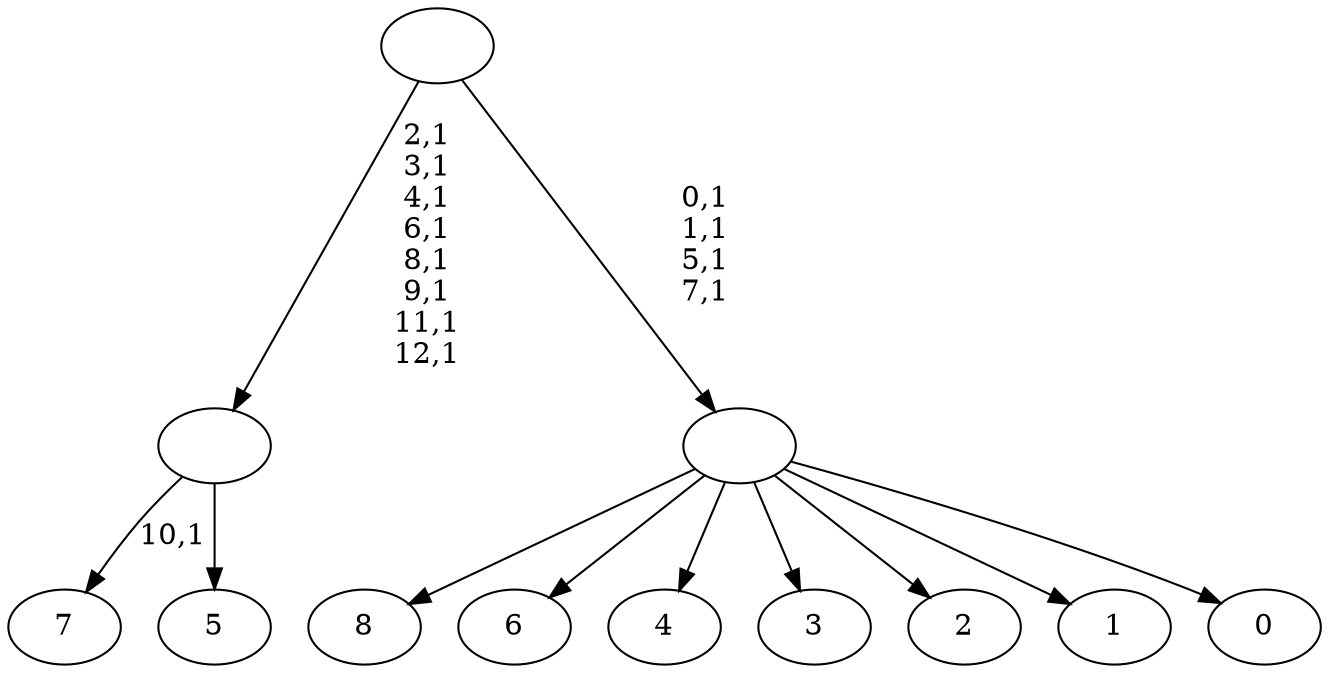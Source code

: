 digraph T {
	22 [label="8"]
	21 [label="7"]
	19 [label="6"]
	18 [label="5"]
	17 [label=""]
	9 [label="4"]
	8 [label="3"]
	7 [label="2"]
	6 [label="1"]
	5 [label="0"]
	4 [label=""]
	0 [label=""]
	17 -> 21 [label="10,1"]
	17 -> 18 [label=""]
	4 -> 22 [label=""]
	4 -> 19 [label=""]
	4 -> 9 [label=""]
	4 -> 8 [label=""]
	4 -> 7 [label=""]
	4 -> 6 [label=""]
	4 -> 5 [label=""]
	0 -> 4 [label="0,1\n1,1\n5,1\n7,1"]
	0 -> 17 [label="2,1\n3,1\n4,1\n6,1\n8,1\n9,1\n11,1\n12,1"]
}
